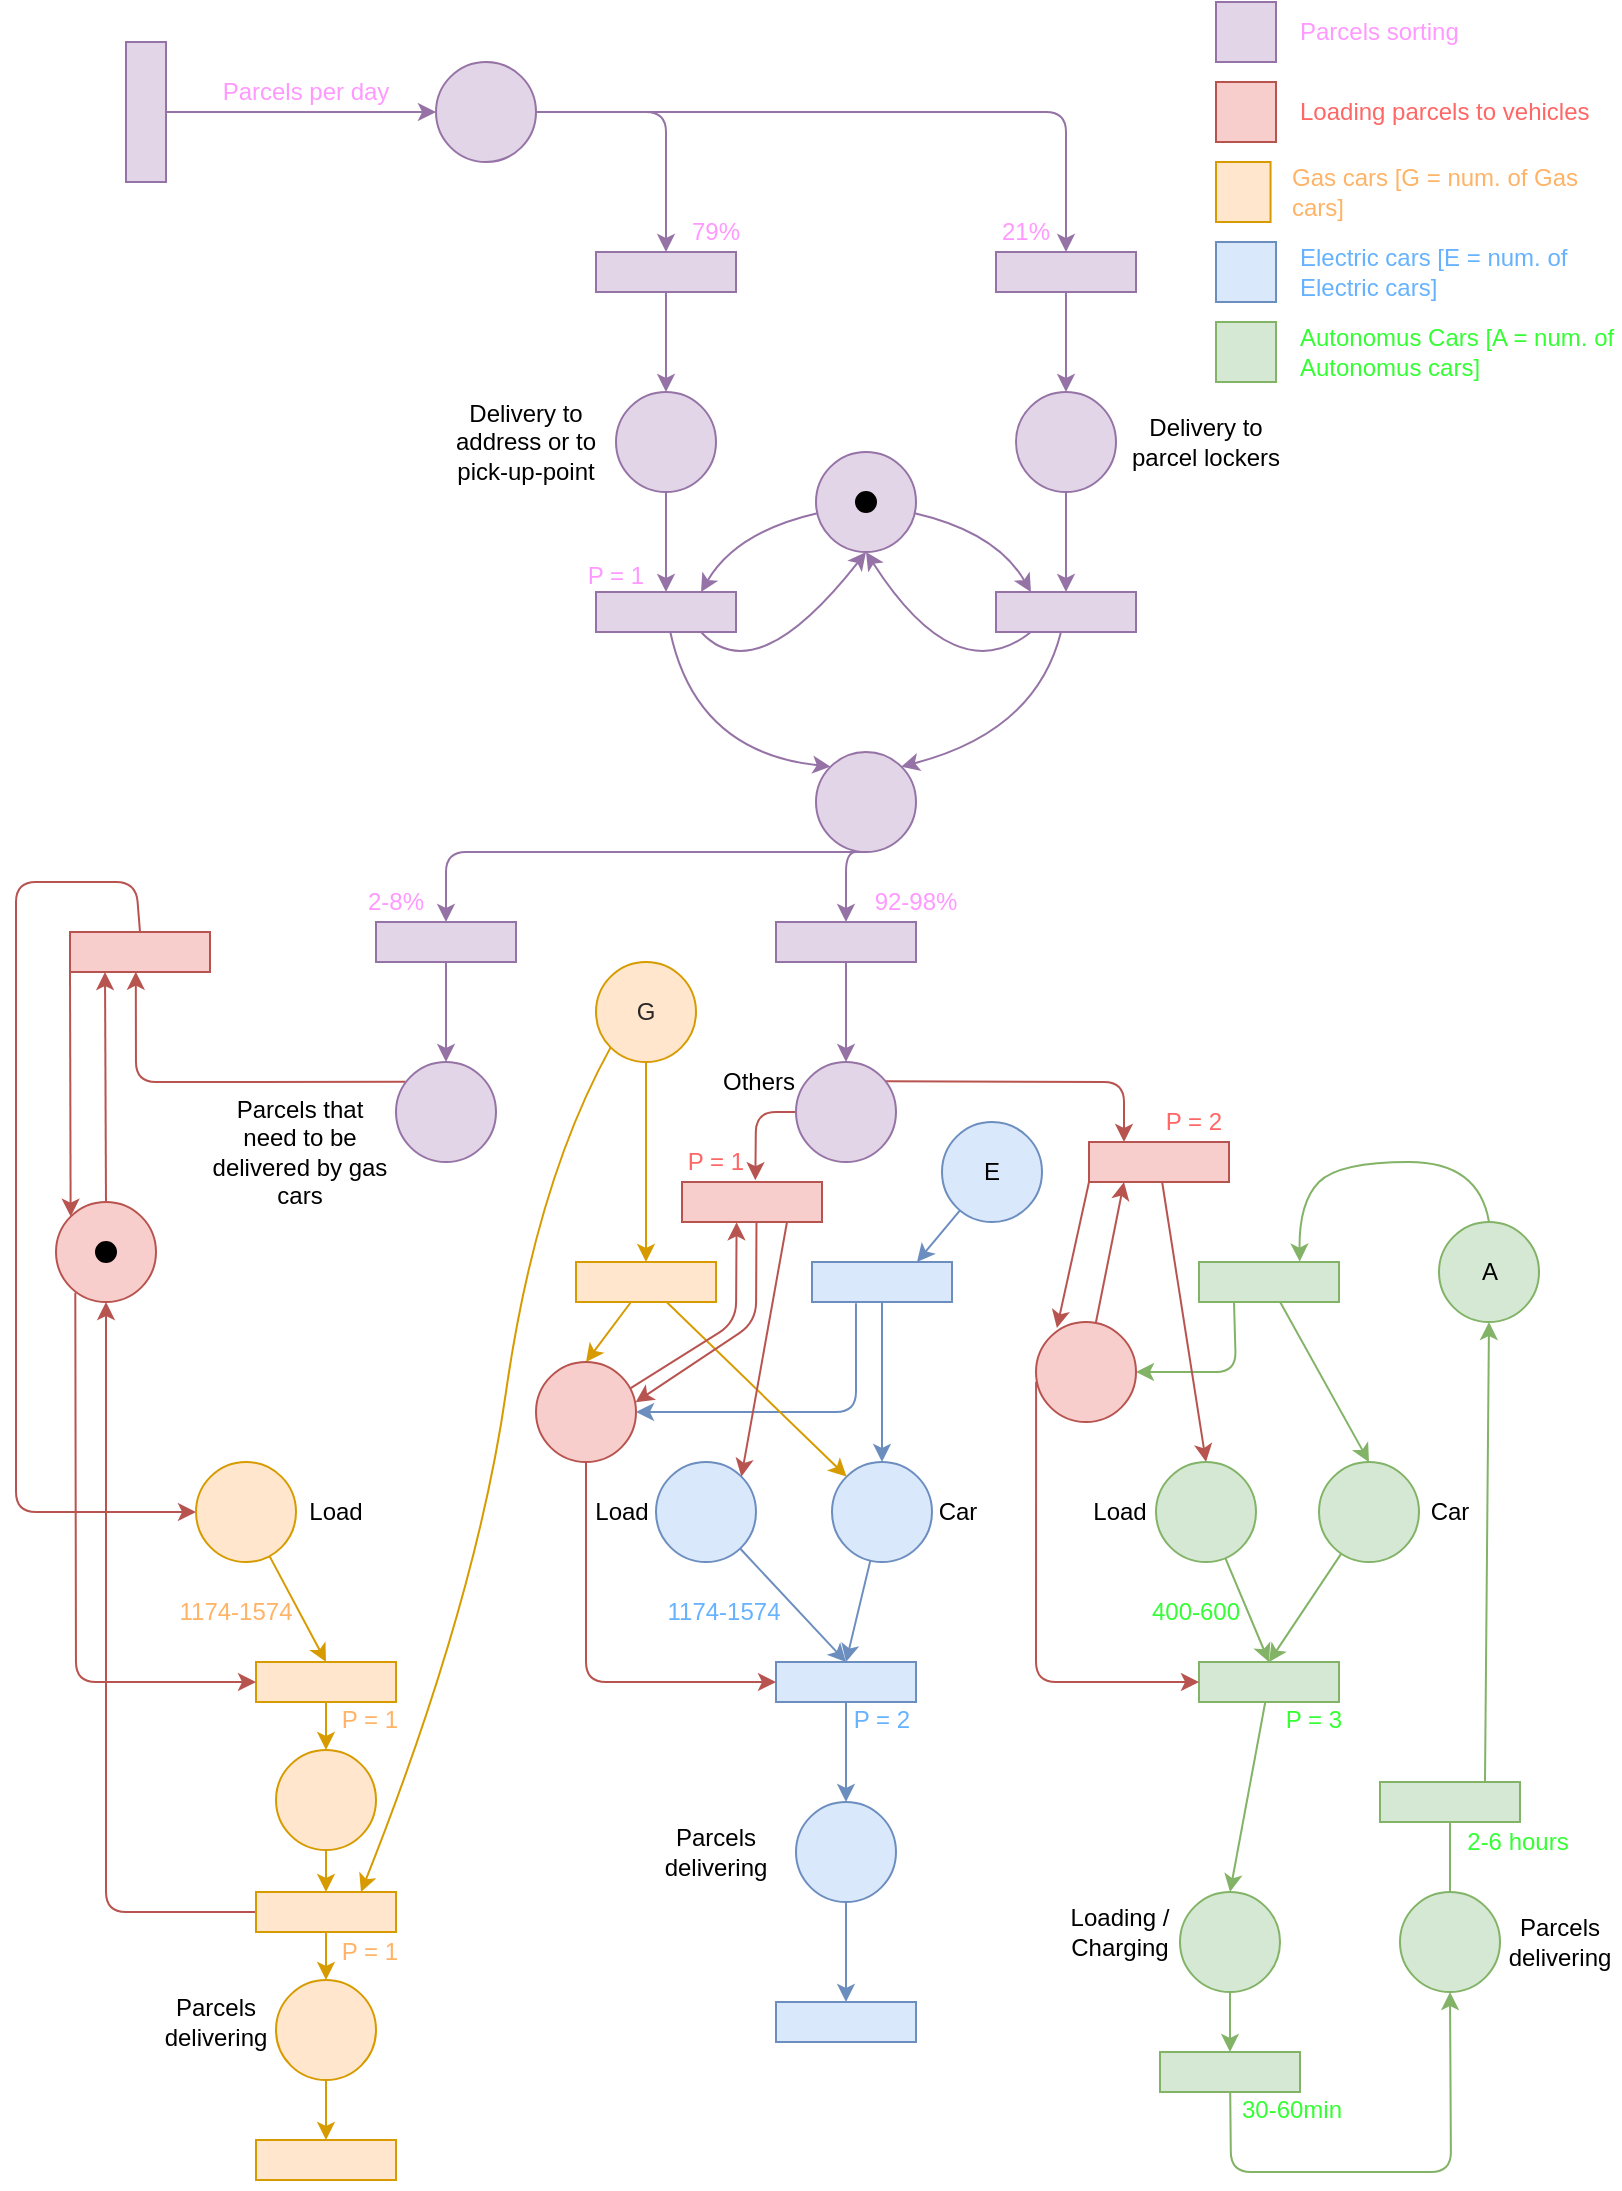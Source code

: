 <mxfile>
    <diagram id="kRcVGqerHsZNZzO8CD4L" name="Page-1">
        <mxGraphModel dx="1088" dy="418" grid="1" gridSize="10" guides="1" tooltips="1" connect="1" arrows="1" fold="1" page="1" pageScale="1" pageWidth="827" pageHeight="1169" math="0" shadow="0">
            <root>
                <mxCell id="0"/>
                <mxCell id="1" parent="0"/>
                <mxCell id="9" style="edgeStyle=none;html=1;entryX=0.5;entryY=1;entryDx=0;entryDy=0;strokeColor=#9673a6;fillColor=#e1d5e7;" parent="1" source="2" target="5" edge="1">
                    <mxGeometry relative="1" as="geometry">
                        <Array as="points">
                            <mxPoint x="345" y="75"/>
                        </Array>
                    </mxGeometry>
                </mxCell>
                <mxCell id="10" style="edgeStyle=none;html=1;entryX=0.5;entryY=1;entryDx=0;entryDy=0;strokeColor=#9673a6;fillColor=#e1d5e7;" parent="1" source="2" target="6" edge="1">
                    <mxGeometry relative="1" as="geometry">
                        <Array as="points">
                            <mxPoint x="545" y="75"/>
                        </Array>
                    </mxGeometry>
                </mxCell>
                <mxCell id="2" value="" style="ellipse;whiteSpace=wrap;html=1;aspect=fixed;strokeColor=#9673a6;fillColor=#e1d5e7;" parent="1" vertex="1">
                    <mxGeometry x="230" y="50" width="50" height="50" as="geometry"/>
                </mxCell>
                <mxCell id="4" style="edgeStyle=none;html=1;entryX=0;entryY=0.5;entryDx=0;entryDy=0;strokeColor=#9673a6;fillColor=#e1d5e7;" parent="1" source="3" target="2" edge="1">
                    <mxGeometry relative="1" as="geometry"/>
                </mxCell>
                <mxCell id="3" value="" style="rounded=0;whiteSpace=wrap;html=1;rotation=90;strokeColor=#9673a6;fillColor=#e1d5e7;" parent="1" vertex="1">
                    <mxGeometry x="50" y="65" width="70" height="20" as="geometry"/>
                </mxCell>
                <mxCell id="13" style="edgeStyle=none;html=1;entryX=0.5;entryY=0;entryDx=0;entryDy=0;strokeColor=#9673a6;fillColor=#e1d5e7;" parent="1" source="5" target="11" edge="1">
                    <mxGeometry relative="1" as="geometry"/>
                </mxCell>
                <mxCell id="5" value="" style="rounded=0;whiteSpace=wrap;html=1;rotation=-180;strokeColor=#9673a6;fillColor=#e1d5e7;" parent="1" vertex="1">
                    <mxGeometry x="310" y="145" width="70" height="20" as="geometry"/>
                </mxCell>
                <mxCell id="14" style="edgeStyle=none;html=1;entryX=0.5;entryY=0;entryDx=0;entryDy=0;strokeColor=#9673a6;fillColor=#e1d5e7;" parent="1" source="6" target="12" edge="1">
                    <mxGeometry relative="1" as="geometry"/>
                </mxCell>
                <mxCell id="6" value="" style="rounded=0;whiteSpace=wrap;html=1;rotation=-180;strokeColor=#9673a6;fillColor=#e1d5e7;" parent="1" vertex="1">
                    <mxGeometry x="510" y="145" width="70" height="20" as="geometry"/>
                </mxCell>
                <mxCell id="17" style="edgeStyle=none;html=1;entryX=0.5;entryY=1;entryDx=0;entryDy=0;strokeColor=#9673a6;fillColor=#e1d5e7;" parent="1" source="11" target="15" edge="1">
                    <mxGeometry relative="1" as="geometry"/>
                </mxCell>
                <mxCell id="11" value="" style="ellipse;whiteSpace=wrap;html=1;aspect=fixed;strokeColor=#9673a6;fillColor=#e1d5e7;" parent="1" vertex="1">
                    <mxGeometry x="320" y="215" width="50" height="50" as="geometry"/>
                </mxCell>
                <mxCell id="18" style="edgeStyle=none;html=1;entryX=0.5;entryY=1;entryDx=0;entryDy=0;strokeColor=#9673a6;fillColor=#e1d5e7;" parent="1" source="12" target="16" edge="1">
                    <mxGeometry relative="1" as="geometry"/>
                </mxCell>
                <mxCell id="12" value="" style="ellipse;whiteSpace=wrap;html=1;aspect=fixed;strokeColor=#9673a6;fillColor=#e1d5e7;" parent="1" vertex="1">
                    <mxGeometry x="520" y="215" width="50" height="50" as="geometry"/>
                </mxCell>
                <mxCell id="22" style="edgeStyle=none;html=1;exitX=0.25;exitY=0;exitDx=0;exitDy=0;entryX=0.5;entryY=1;entryDx=0;entryDy=0;strokeColor=#9673a6;curved=1;fillColor=#e1d5e7;" parent="1" source="15" target="19" edge="1">
                    <mxGeometry relative="1" as="geometry">
                        <Array as="points">
                            <mxPoint x="390" y="365"/>
                        </Array>
                    </mxGeometry>
                </mxCell>
                <mxCell id="27" style="edgeStyle=none;html=1;entryX=0;entryY=0;entryDx=0;entryDy=0;strokeColor=#9673a6;curved=1;fillColor=#e1d5e7;" parent="1" source="15" target="25" edge="1">
                    <mxGeometry relative="1" as="geometry">
                        <Array as="points">
                            <mxPoint x="360" y="395"/>
                        </Array>
                    </mxGeometry>
                </mxCell>
                <mxCell id="15" value="" style="rounded=0;whiteSpace=wrap;html=1;rotation=-180;strokeColor=#9673a6;fillColor=#e1d5e7;" parent="1" vertex="1">
                    <mxGeometry x="310" y="315" width="70" height="20" as="geometry"/>
                </mxCell>
                <mxCell id="23" style="edgeStyle=none;html=1;exitX=0.75;exitY=0;exitDx=0;exitDy=0;entryX=0.5;entryY=1;entryDx=0;entryDy=0;strokeColor=#9673a6;curved=1;fillColor=#e1d5e7;" parent="1" source="16" target="19" edge="1">
                    <mxGeometry relative="1" as="geometry">
                        <Array as="points">
                            <mxPoint x="490" y="365"/>
                        </Array>
                    </mxGeometry>
                </mxCell>
                <mxCell id="26" style="edgeStyle=none;html=1;entryX=1;entryY=0;entryDx=0;entryDy=0;strokeColor=#9673a6;curved=1;fillColor=#e1d5e7;" parent="1" source="16" target="25" edge="1">
                    <mxGeometry relative="1" as="geometry">
                        <Array as="points">
                            <mxPoint x="530" y="385"/>
                        </Array>
                    </mxGeometry>
                </mxCell>
                <mxCell id="16" value="" style="rounded=0;whiteSpace=wrap;html=1;rotation=-180;strokeColor=#9673a6;fillColor=#e1d5e7;" parent="1" vertex="1">
                    <mxGeometry x="510" y="315" width="70" height="20" as="geometry"/>
                </mxCell>
                <mxCell id="20" style="edgeStyle=none;html=1;entryX=0.25;entryY=1;entryDx=0;entryDy=0;strokeColor=#9673a6;curved=1;fillColor=#e1d5e7;" parent="1" source="19" target="15" edge="1">
                    <mxGeometry relative="1" as="geometry">
                        <Array as="points">
                            <mxPoint x="380" y="285"/>
                        </Array>
                    </mxGeometry>
                </mxCell>
                <mxCell id="21" style="edgeStyle=none;html=1;entryX=0.75;entryY=1;entryDx=0;entryDy=0;strokeColor=#9673a6;curved=1;fillColor=#e1d5e7;" parent="1" source="19" target="16" edge="1">
                    <mxGeometry relative="1" as="geometry">
                        <Array as="points">
                            <mxPoint x="510" y="285"/>
                        </Array>
                    </mxGeometry>
                </mxCell>
                <mxCell id="19" value="" style="ellipse;whiteSpace=wrap;html=1;aspect=fixed;strokeColor=#9673a6;fillColor=#e1d5e7;" parent="1" vertex="1">
                    <mxGeometry x="420" y="245" width="50" height="50" as="geometry"/>
                </mxCell>
                <mxCell id="34" style="edgeStyle=none;html=1;entryX=0.5;entryY=0;entryDx=0;entryDy=0;strokeColor=#9673a6;fillColor=#e1d5e7;" parent="1" source="24" target="32" edge="1">
                    <mxGeometry relative="1" as="geometry"/>
                </mxCell>
                <mxCell id="24" value="" style="rounded=0;whiteSpace=wrap;html=1;rotation=-180;strokeColor=#9673a6;fillColor=#e1d5e7;" parent="1" vertex="1">
                    <mxGeometry x="200" y="480" width="70" height="20" as="geometry"/>
                </mxCell>
                <mxCell id="30" style="edgeStyle=none;html=1;entryX=0.5;entryY=1;entryDx=0;entryDy=0;strokeColor=#9673a6;exitX=0.5;exitY=1;exitDx=0;exitDy=0;fillColor=#e1d5e7;" parent="1" source="25" target="24" edge="1">
                    <mxGeometry relative="1" as="geometry">
                        <mxPoint x="313.458" y="432.686" as="sourcePoint"/>
                        <Array as="points">
                            <mxPoint x="235" y="445"/>
                        </Array>
                    </mxGeometry>
                </mxCell>
                <mxCell id="31" style="edgeStyle=none;html=1;entryX=0.5;entryY=1;entryDx=0;entryDy=0;strokeColor=#9673a6;rounded=1;exitX=0.5;exitY=1;exitDx=0;exitDy=0;fillColor=#e1d5e7;" parent="1" source="25" target="29" edge="1">
                    <mxGeometry relative="1" as="geometry">
                        <mxPoint x="356.542" y="432.686" as="sourcePoint"/>
                        <Array as="points">
                            <mxPoint x="435" y="445"/>
                        </Array>
                    </mxGeometry>
                </mxCell>
                <mxCell id="96" style="edgeStyle=none;html=1;entryX=0.47;entryY=0.993;entryDx=0;entryDy=0;strokeColor=#b85450;fillColor=#f8cecc;rounded=1;exitX=0.095;exitY=0.198;exitDx=0;exitDy=0;exitPerimeter=0;entryPerimeter=0;" parent="1" source="32" target="94" edge="1">
                    <mxGeometry relative="1" as="geometry">
                        <Array as="points">
                            <mxPoint x="80" y="560"/>
                        </Array>
                    </mxGeometry>
                </mxCell>
                <mxCell id="127" style="edgeStyle=none;rounded=1;html=1;entryX=0.75;entryY=1;entryDx=0;entryDy=0;strokeColor=#b85450;fontColor=#0b0a0a;fillColor=#f8cecc;exitX=0.893;exitY=0.193;exitDx=0;exitDy=0;exitPerimeter=0;" parent="1" source="33" target="126" edge="1">
                    <mxGeometry relative="1" as="geometry">
                        <Array as="points">
                            <mxPoint x="574" y="560"/>
                        </Array>
                    </mxGeometry>
                </mxCell>
                <mxCell id="25" value="" style="ellipse;whiteSpace=wrap;html=1;aspect=fixed;strokeColor=#9673a6;fillColor=#e1d5e7;" parent="1" vertex="1">
                    <mxGeometry x="420" y="395" width="50" height="50" as="geometry"/>
                </mxCell>
                <mxCell id="35" style="edgeStyle=none;html=1;entryX=0.5;entryY=0;entryDx=0;entryDy=0;strokeColor=#9673a6;fillColor=#e1d5e7;" parent="1" source="29" target="33" edge="1">
                    <mxGeometry relative="1" as="geometry"/>
                </mxCell>
                <mxCell id="29" value="" style="rounded=0;whiteSpace=wrap;html=1;rotation=-180;strokeColor=#9673a6;fillColor=#e1d5e7;" parent="1" vertex="1">
                    <mxGeometry x="400" y="480" width="70" height="20" as="geometry"/>
                </mxCell>
                <mxCell id="32" value="" style="ellipse;whiteSpace=wrap;html=1;aspect=fixed;strokeColor=#9673a6;fillColor=#e1d5e7;" parent="1" vertex="1">
                    <mxGeometry x="210" y="550" width="50" height="50" as="geometry"/>
                </mxCell>
                <mxCell id="196" style="edgeStyle=none;html=1;exitX=0;exitY=0.5;exitDx=0;exitDy=0;entryX=0.524;entryY=-0.044;entryDx=0;entryDy=0;strokeColor=#B85450;fontColor=#66B2FF;entryPerimeter=0;" edge="1" parent="1" source="33" target="195">
                    <mxGeometry relative="1" as="geometry">
                        <Array as="points">
                            <mxPoint x="390" y="575"/>
                        </Array>
                    </mxGeometry>
                </mxCell>
                <mxCell id="33" value="" style="ellipse;whiteSpace=wrap;html=1;aspect=fixed;strokeColor=#9673a6;fillColor=#e1d5e7;" parent="1" vertex="1">
                    <mxGeometry x="410" y="550" width="50" height="50" as="geometry"/>
                </mxCell>
                <mxCell id="58" style="edgeStyle=none;rounded=1;html=1;entryX=0.5;entryY=0;entryDx=0;entryDy=0;strokeColor=#6c8ebf;fillColor=#dae8fc;" parent="1" source="37" target="44" edge="1">
                    <mxGeometry relative="1" as="geometry"/>
                </mxCell>
                <mxCell id="207" style="edgeStyle=none;html=1;exitX=0.686;exitY=-0.029;exitDx=0;exitDy=0;entryX=1;entryY=0.5;entryDx=0;entryDy=0;strokeColor=#6C8EBF;fontColor=#66B2FF;exitPerimeter=0;" edge="1" parent="1" source="37" target="193">
                    <mxGeometry relative="1" as="geometry">
                        <Array as="points">
                            <mxPoint x="440" y="725"/>
                        </Array>
                    </mxGeometry>
                </mxCell>
                <mxCell id="37" value="" style="rounded=0;whiteSpace=wrap;html=1;rotation=-180;strokeColor=#6c8ebf;fillColor=#dae8fc;" parent="1" vertex="1">
                    <mxGeometry x="418" y="650" width="70" height="20" as="geometry"/>
                </mxCell>
                <mxCell id="62" style="edgeStyle=none;rounded=1;html=1;entryX=0.5;entryY=0;entryDx=0;entryDy=0;strokeColor=#82b366;fillColor=#d5e8d4;" parent="1" source="38" target="45" edge="1">
                    <mxGeometry relative="1" as="geometry"/>
                </mxCell>
                <mxCell id="210" style="edgeStyle=none;html=1;exitX=0.75;exitY=0;exitDx=0;exitDy=0;entryX=1;entryY=0.5;entryDx=0;entryDy=0;strokeColor=#82B366;fontColor=#66B2FF;" edge="1" parent="1" source="38" target="134">
                    <mxGeometry relative="1" as="geometry">
                        <Array as="points">
                            <mxPoint x="630" y="705"/>
                        </Array>
                    </mxGeometry>
                </mxCell>
                <mxCell id="38" value="" style="rounded=0;whiteSpace=wrap;html=1;rotation=-180;strokeColor=#82b366;fillColor=#d5e8d4;" parent="1" vertex="1">
                    <mxGeometry x="611.5" y="650" width="70" height="20" as="geometry"/>
                </mxCell>
                <mxCell id="59" style="edgeStyle=none;rounded=1;html=1;entryX=0.5;entryY=1;entryDx=0;entryDy=0;strokeColor=#6c8ebf;fillColor=#dae8fc;" parent="1" source="44" target="47" edge="1">
                    <mxGeometry relative="1" as="geometry"/>
                </mxCell>
                <mxCell id="44" value="" style="ellipse;whiteSpace=wrap;html=1;aspect=fixed;strokeColor=#6c8ebf;fillColor=#dae8fc;" parent="1" vertex="1">
                    <mxGeometry x="428" y="750" width="50" height="50" as="geometry"/>
                </mxCell>
                <mxCell id="63" style="edgeStyle=none;rounded=1;html=1;entryX=0.5;entryY=1;entryDx=0;entryDy=0;strokeColor=#82b366;fillColor=#d5e8d4;" parent="1" source="45" target="48" edge="1">
                    <mxGeometry relative="1" as="geometry"/>
                </mxCell>
                <mxCell id="45" value="" style="ellipse;whiteSpace=wrap;html=1;aspect=fixed;strokeColor=#82b366;fillColor=#d5e8d4;" parent="1" vertex="1">
                    <mxGeometry x="671.5" y="750" width="50" height="50" as="geometry"/>
                </mxCell>
                <mxCell id="231" style="edgeStyle=none;html=1;entryX=0.5;entryY=0;entryDx=0;entryDy=0;strokeColor=#D79B00;fontColor=#33FF33;" edge="1" parent="1" source="46" target="230">
                    <mxGeometry relative="1" as="geometry"/>
                </mxCell>
                <mxCell id="46" value="" style="rounded=0;whiteSpace=wrap;html=1;rotation=-180;strokeColor=#d79b00;fillColor=#ffe6cc;" parent="1" vertex="1">
                    <mxGeometry x="140" y="850" width="70" height="20" as="geometry"/>
                </mxCell>
                <mxCell id="60" style="edgeStyle=none;rounded=1;html=1;entryX=0.5;entryY=0;entryDx=0;entryDy=0;strokeColor=#6c8ebf;fillColor=#dae8fc;" parent="1" source="47" target="50" edge="1">
                    <mxGeometry relative="1" as="geometry"/>
                </mxCell>
                <mxCell id="47" value="" style="rounded=0;whiteSpace=wrap;html=1;rotation=-180;strokeColor=#6c8ebf;fillColor=#dae8fc;" parent="1" vertex="1">
                    <mxGeometry x="400" y="850" width="70" height="20" as="geometry"/>
                </mxCell>
                <mxCell id="222" style="edgeStyle=none;html=1;entryX=0.5;entryY=0;entryDx=0;entryDy=0;strokeColor=#82B366;fontColor=#FF6666;" edge="1" parent="1" source="48" target="218">
                    <mxGeometry relative="1" as="geometry"/>
                </mxCell>
                <mxCell id="48" value="" style="rounded=0;whiteSpace=wrap;html=1;rotation=-180;strokeColor=#82b366;fillColor=#d5e8d4;" parent="1" vertex="1">
                    <mxGeometry x="611.5" y="850" width="70" height="20" as="geometry"/>
                </mxCell>
                <mxCell id="57" style="edgeStyle=none;rounded=1;html=1;entryX=0.5;entryY=1;entryDx=0;entryDy=0;strokeColor=#d79b00;fillColor=#ffe6cc;" parent="1" source="49" target="52" edge="1">
                    <mxGeometry relative="1" as="geometry"/>
                </mxCell>
                <mxCell id="49" value="" style="ellipse;whiteSpace=wrap;html=1;aspect=fixed;strokeColor=#d79b00;fillColor=#ffe6cc;" parent="1" vertex="1">
                    <mxGeometry x="150" y="1009" width="50" height="50" as="geometry"/>
                </mxCell>
                <mxCell id="61" style="edgeStyle=none;rounded=1;html=1;entryX=0.5;entryY=1;entryDx=0;entryDy=0;strokeColor=#6c8ebf;fillColor=#dae8fc;" parent="1" source="50" target="53" edge="1">
                    <mxGeometry relative="1" as="geometry"/>
                </mxCell>
                <mxCell id="50" value="" style="ellipse;whiteSpace=wrap;html=1;aspect=fixed;strokeColor=#6c8ebf;fillColor=#dae8fc;" parent="1" vertex="1">
                    <mxGeometry x="410" y="920" width="50" height="50" as="geometry"/>
                </mxCell>
                <mxCell id="65" style="edgeStyle=none;rounded=1;html=1;entryX=0.5;entryY=1;entryDx=0;entryDy=0;strokeColor=#82b366;fillColor=#d5e8d4;" parent="1" source="51" target="54" edge="1">
                    <mxGeometry relative="1" as="geometry"/>
                </mxCell>
                <mxCell id="51" value="" style="ellipse;whiteSpace=wrap;html=1;aspect=fixed;strokeColor=#82b366;fillColor=#d5e8d4;" parent="1" vertex="1">
                    <mxGeometry x="712" y="965" width="50" height="50" as="geometry"/>
                </mxCell>
                <mxCell id="52" value="" style="rounded=0;whiteSpace=wrap;html=1;rotation=-180;strokeColor=#d79b00;fillColor=#ffe6cc;" parent="1" vertex="1">
                    <mxGeometry x="140" y="1089" width="70" height="20" as="geometry"/>
                </mxCell>
                <mxCell id="53" value="" style="rounded=0;whiteSpace=wrap;html=1;rotation=-180;strokeColor=#6c8ebf;fillColor=#dae8fc;" parent="1" vertex="1">
                    <mxGeometry x="400" y="1020" width="70" height="20" as="geometry"/>
                </mxCell>
                <mxCell id="227" style="edgeStyle=none;html=1;exitX=0.25;exitY=1;exitDx=0;exitDy=0;entryX=0.5;entryY=1;entryDx=0;entryDy=0;strokeColor=#82B366;fontColor=#33FF33;" edge="1" parent="1" source="54" target="75">
                    <mxGeometry relative="1" as="geometry"/>
                </mxCell>
                <mxCell id="54" value="" style="rounded=0;whiteSpace=wrap;html=1;rotation=-180;strokeColor=#82b366;fillColor=#d5e8d4;" parent="1" vertex="1">
                    <mxGeometry x="702" y="910" width="70" height="20" as="geometry"/>
                </mxCell>
                <mxCell id="76" style="edgeStyle=none;curved=1;html=1;entryX=0.25;entryY=1;entryDx=0;entryDy=0;strokeColor=#d79b00;exitX=0;exitY=1;exitDx=0;exitDy=0;fillColor=#ffe6cc;" parent="1" source="73" target="228" edge="1">
                    <mxGeometry relative="1" as="geometry">
                        <Array as="points">
                            <mxPoint x="280" y="610"/>
                            <mxPoint x="250" y="820"/>
                        </Array>
                        <mxPoint x="270" y="650" as="targetPoint"/>
                    </mxGeometry>
                </mxCell>
                <mxCell id="82" style="edgeStyle=none;curved=1;html=1;entryX=0.5;entryY=1;entryDx=0;entryDy=0;strokeColor=#d79b00;fillColor=#ffe6cc;" parent="1" source="73" target="85" edge="1">
                    <mxGeometry relative="1" as="geometry">
                        <mxPoint x="335" y="600" as="targetPoint"/>
                    </mxGeometry>
                </mxCell>
                <mxCell id="73" value="&lt;font color=&quot;#292828&quot;&gt;G&lt;/font&gt;" style="ellipse;whiteSpace=wrap;html=1;aspect=fixed;strokeColor=#d79b00;fillColor=#ffe6cc;" parent="1" vertex="1">
                    <mxGeometry x="310" y="500" width="50" height="50" as="geometry"/>
                </mxCell>
                <mxCell id="88" style="edgeStyle=none;curved=1;html=1;entryX=0.25;entryY=1;entryDx=0;entryDy=0;strokeColor=#6c8ebf;fillColor=#dae8fc;" parent="1" source="74" target="37" edge="1">
                    <mxGeometry relative="1" as="geometry"/>
                </mxCell>
                <mxCell id="74" value="&lt;font color=&quot;#000000&quot;&gt;E&lt;/font&gt;" style="ellipse;whiteSpace=wrap;html=1;aspect=fixed;strokeColor=#6c8ebf;fillColor=#dae8fc;" parent="1" vertex="1">
                    <mxGeometry x="483" y="580" width="50" height="50" as="geometry"/>
                </mxCell>
                <mxCell id="90" style="edgeStyle=none;html=1;strokeColor=#82b366;entryX=0.281;entryY=1.009;entryDx=0;entryDy=0;exitX=0.5;exitY=0;exitDx=0;exitDy=0;entryPerimeter=0;curved=1;fillColor=#d5e8d4;" parent="1" source="75" target="38" edge="1">
                    <mxGeometry relative="1" as="geometry">
                        <mxPoint x="756.5" y="630" as="targetPoint"/>
                        <Array as="points">
                            <mxPoint x="751.5" y="600"/>
                            <mxPoint x="681.5" y="600"/>
                            <mxPoint x="661.5" y="620"/>
                        </Array>
                    </mxGeometry>
                </mxCell>
                <mxCell id="75" value="&lt;font color=&quot;#000000&quot;&gt;A&lt;/font&gt;" style="ellipse;whiteSpace=wrap;html=1;aspect=fixed;strokeColor=#82b366;fillColor=#d5e8d4;" parent="1" vertex="1">
                    <mxGeometry x="731.5" y="630" width="50" height="50" as="geometry"/>
                </mxCell>
                <mxCell id="87" style="edgeStyle=none;curved=1;html=1;entryX=0;entryY=0;entryDx=0;entryDy=0;strokeColor=#d79b00;fillColor=#ffe6cc;" parent="1" source="85" target="44" edge="1">
                    <mxGeometry relative="1" as="geometry"/>
                </mxCell>
                <mxCell id="194" style="edgeStyle=none;html=1;entryX=0.5;entryY=0;entryDx=0;entryDy=0;strokeColor=#D79B00;fontColor=#66B2FF;" edge="1" parent="1" source="85" target="193">
                    <mxGeometry relative="1" as="geometry"/>
                </mxCell>
                <mxCell id="85" value="" style="rounded=0;whiteSpace=wrap;html=1;rotation=-180;strokeColor=#d79b00;fillColor=#ffe6cc;" parent="1" vertex="1">
                    <mxGeometry x="300" y="650" width="70" height="20" as="geometry"/>
                </mxCell>
                <mxCell id="138" style="edgeStyle=none;rounded=1;html=1;entryX=0.25;entryY=1;entryDx=0;entryDy=0;strokeColor=#b85450;fontColor=#0b0a0a;fillColor=#f8cecc;exitX=0.5;exitY=0;exitDx=0;exitDy=0;" parent="1" source="131" target="94" edge="1">
                    <mxGeometry relative="1" as="geometry">
                        <mxPoint x="65" y="465" as="sourcePoint"/>
                    </mxGeometry>
                </mxCell>
                <mxCell id="186" style="edgeStyle=none;html=1;entryX=0;entryY=0.5;entryDx=0;entryDy=0;strokeColor=#B85450;fontColor=#66B2FF;exitX=0.5;exitY=0;exitDx=0;exitDy=0;" edge="1" parent="1" source="94" target="182">
                    <mxGeometry relative="1" as="geometry">
                        <Array as="points">
                            <mxPoint x="80" y="460"/>
                            <mxPoint x="20" y="460"/>
                            <mxPoint x="20" y="775"/>
                        </Array>
                    </mxGeometry>
                </mxCell>
                <mxCell id="187" style="edgeStyle=none;html=1;exitX=0;exitY=1;exitDx=0;exitDy=0;entryX=0;entryY=0;entryDx=0;entryDy=0;strokeColor=#B85450;fontColor=#66B2FF;fillColor=#fad9d5;" edge="1" parent="1" source="94" target="131">
                    <mxGeometry relative="1" as="geometry"/>
                </mxCell>
                <mxCell id="94" value="" style="rounded=0;whiteSpace=wrap;html=1;rotation=0;strokeColor=#b85450;fillColor=#f8cecc;" parent="1" vertex="1">
                    <mxGeometry x="47" y="485" width="70" height="20" as="geometry"/>
                </mxCell>
                <mxCell id="110" value="" style="group" parent="1" vertex="1" connectable="0">
                    <mxGeometry x="620" y="20" width="200" height="30" as="geometry"/>
                </mxCell>
                <mxCell id="103" value="" style="rounded=0;whiteSpace=wrap;html=1;strokeColor=#9673a6;fillColor=#e1d5e7;" parent="110" vertex="1">
                    <mxGeometry width="30" height="30" as="geometry"/>
                </mxCell>
                <mxCell id="107" value="&lt;font color=&quot;#ff99ff&quot;&gt;Parcels sorting&lt;/font&gt;" style="text;html=1;strokeColor=none;fillColor=none;align=left;verticalAlign=middle;whiteSpace=wrap;rounded=0;" parent="110" vertex="1">
                    <mxGeometry x="40" width="160" height="30" as="geometry"/>
                </mxCell>
                <mxCell id="111" value="" style="group" parent="1" vertex="1" connectable="0">
                    <mxGeometry x="620" y="100" width="200" height="30" as="geometry"/>
                </mxCell>
                <mxCell id="112" value="" style="rounded=0;whiteSpace=wrap;html=1;strokeColor=#d79b00;fillColor=#ffe6cc;" parent="111" vertex="1">
                    <mxGeometry width="27.273" height="30" as="geometry"/>
                </mxCell>
                <mxCell id="113" value="&lt;font color=&quot;#ffb366&quot;&gt;Gas cars [G = num. of Gas cars]&lt;/font&gt;" style="text;html=1;strokeColor=none;fillColor=none;align=left;verticalAlign=middle;whiteSpace=wrap;rounded=0;" parent="111" vertex="1">
                    <mxGeometry x="36.364" width="163.636" height="30" as="geometry"/>
                </mxCell>
                <mxCell id="114" value="" style="group" parent="1" vertex="1" connectable="0">
                    <mxGeometry x="620" y="140" width="200" height="30" as="geometry"/>
                </mxCell>
                <mxCell id="115" value="" style="rounded=0;whiteSpace=wrap;html=1;strokeColor=#6c8ebf;fillColor=#dae8fc;" parent="114" vertex="1">
                    <mxGeometry width="30" height="30" as="geometry"/>
                </mxCell>
                <mxCell id="116" value="&lt;font color=&quot;#66b2ff&quot;&gt;Electric cars [E = num. of Electric cars]&lt;/font&gt;" style="text;html=1;strokeColor=none;fillColor=none;align=left;verticalAlign=middle;whiteSpace=wrap;rounded=0;" parent="114" vertex="1">
                    <mxGeometry x="40" width="160" height="30" as="geometry"/>
                </mxCell>
                <mxCell id="117" value="" style="group" parent="1" vertex="1" connectable="0">
                    <mxGeometry x="620" y="180" width="200" height="30" as="geometry"/>
                </mxCell>
                <mxCell id="118" value="" style="rounded=0;whiteSpace=wrap;html=1;strokeColor=#82b366;fillColor=#d5e8d4;" parent="117" vertex="1">
                    <mxGeometry width="30" height="30" as="geometry"/>
                </mxCell>
                <mxCell id="119" value="&lt;font color=&quot;#33ff33&quot;&gt;Autonomus Cars [A = num. of Autonomus cars]&lt;/font&gt;" style="text;html=1;strokeColor=none;fillColor=none;align=left;verticalAlign=middle;whiteSpace=wrap;rounded=0;" parent="117" vertex="1">
                    <mxGeometry x="40" width="160" height="30" as="geometry"/>
                </mxCell>
                <mxCell id="120" value="" style="group" parent="1" vertex="1" connectable="0">
                    <mxGeometry x="620" y="60" width="200" height="30" as="geometry"/>
                </mxCell>
                <mxCell id="121" value="" style="rounded=0;whiteSpace=wrap;html=1;strokeColor=#b85450;fillColor=#f8cecc;" parent="120" vertex="1">
                    <mxGeometry width="30" height="30" as="geometry"/>
                </mxCell>
                <mxCell id="122" value="&lt;font color=&quot;#ff6666&quot;&gt;Loading parcels to&amp;nbsp;vehicles&lt;/font&gt;" style="text;html=1;strokeColor=none;fillColor=none;align=left;verticalAlign=middle;whiteSpace=wrap;rounded=0;" parent="120" vertex="1">
                    <mxGeometry x="40" width="160" height="30" as="geometry"/>
                </mxCell>
                <mxCell id="208" style="edgeStyle=none;html=1;entryX=0.5;entryY=0;entryDx=0;entryDy=0;strokeColor=#B85450;fontColor=#66B2FF;" edge="1" parent="1" source="126" target="206">
                    <mxGeometry relative="1" as="geometry"/>
                </mxCell>
                <mxCell id="209" style="edgeStyle=none;html=1;exitX=1;exitY=0;exitDx=0;exitDy=0;entryX=0.209;entryY=0.06;entryDx=0;entryDy=0;entryPerimeter=0;strokeColor=#B85450;fontColor=#66B2FF;" edge="1" parent="1" source="126" target="134">
                    <mxGeometry relative="1" as="geometry"/>
                </mxCell>
                <mxCell id="126" value="" style="rounded=0;whiteSpace=wrap;html=1;rotation=-180;strokeColor=#b85450;fillColor=#f8cecc;" parent="1" vertex="1">
                    <mxGeometry x="556.5" y="590" width="70" height="20" as="geometry"/>
                </mxCell>
                <mxCell id="188" style="edgeStyle=none;html=1;exitX=0.193;exitY=0.908;exitDx=0;exitDy=0;entryX=1;entryY=0.5;entryDx=0;entryDy=0;strokeColor=#B85450;fontColor=#FFB366;exitPerimeter=0;" edge="1" parent="1" source="131" target="46">
                    <mxGeometry relative="1" as="geometry">
                        <Array as="points">
                            <mxPoint x="50" y="860"/>
                        </Array>
                    </mxGeometry>
                </mxCell>
                <mxCell id="131" value="" style="ellipse;whiteSpace=wrap;html=1;aspect=fixed;strokeColor=#b85450;fillColor=#f8cecc;" parent="1" vertex="1">
                    <mxGeometry x="40" y="620" width="50" height="50" as="geometry"/>
                </mxCell>
                <mxCell id="139" style="edgeStyle=none;rounded=1;html=1;strokeColor=#b85450;fontColor=#0b0a0a;fillColor=#f8cecc;entryX=0.75;entryY=0;entryDx=0;entryDy=0;" parent="1" source="134" target="126" edge="1">
                    <mxGeometry relative="1" as="geometry">
                        <mxPoint x="660" y="485" as="targetPoint"/>
                    </mxGeometry>
                </mxCell>
                <mxCell id="212" style="edgeStyle=none;html=1;entryX=1;entryY=0.5;entryDx=0;entryDy=0;strokeColor=#B85450;fontColor=#66B2FF;exitX=0.001;exitY=0.598;exitDx=0;exitDy=0;exitPerimeter=0;" edge="1" parent="1" source="134" target="48">
                    <mxGeometry relative="1" as="geometry">
                        <Array as="points">
                            <mxPoint x="530" y="860"/>
                        </Array>
                    </mxGeometry>
                </mxCell>
                <mxCell id="134" value="" style="ellipse;whiteSpace=wrap;html=1;aspect=fixed;strokeColor=#b85450;fillColor=#f8cecc;" parent="1" vertex="1">
                    <mxGeometry x="530" y="680" width="50" height="50" as="geometry"/>
                </mxCell>
                <mxCell id="143" value="&lt;font color=&quot;#ff99ff&quot;&gt;P = 1&lt;span style=&quot;font-family: monospace; font-size: 0px; text-align: start;&quot;&gt;%3CmxGraphModel%3E%3Croot%3E%3CmxCell%20id%3D%220%22%2F%3E%3CmxCell%20id%3D%221%22%20parent%3D%220%22%2F%3E%3CmxCell%20id%3D%222%22%20value%3D%22%22%20style%3D%22rounded%3D0%3BwhiteSpace%3Dwrap%3Bhtml%3D1%3Brotation%3D-90%3BstrokeColor%3D%23b85450%3BfillColor%3D%23f8cecc%3B%22%20vertex%3D%221%22%20parent%3D%221%22%3E%3CmxGeometry%20x%3D%22550%22%20y%3D%22410%22%20width%3D%2270%22%20height%3D%2220%22%20as%3D%22geometry%22%2F%3E%3C%2FmxCell%3E%3C%2Froot%3E%3C%2FmxGraphModel%3E&lt;/span&gt;&lt;/font&gt;" style="text;html=1;strokeColor=none;fillColor=none;align=center;verticalAlign=middle;whiteSpace=wrap;rounded=0;fontColor=#000000;" parent="1" vertex="1">
                    <mxGeometry x="290" y="292" width="60" height="30" as="geometry"/>
                </mxCell>
                <mxCell id="146" value="&lt;font color=&quot;#ff99ff&quot;&gt;2-8%&lt;/font&gt;" style="text;html=1;strokeColor=none;fillColor=none;align=center;verticalAlign=middle;whiteSpace=wrap;rounded=0;fontColor=#000000;" parent="1" vertex="1">
                    <mxGeometry x="180" y="455" width="60" height="30" as="geometry"/>
                </mxCell>
                <mxCell id="147" value="&lt;font color=&quot;#ff99ff&quot;&gt;92-98%&lt;/font&gt;" style="text;html=1;strokeColor=none;fillColor=none;align=center;verticalAlign=middle;whiteSpace=wrap;rounded=0;fontColor=#000000;" parent="1" vertex="1">
                    <mxGeometry x="440" y="455" width="60" height="30" as="geometry"/>
                </mxCell>
                <mxCell id="148" value="&lt;font color=&quot;#33ff33&quot;&gt;400-600&lt;/font&gt;" style="text;html=1;strokeColor=none;fillColor=none;align=center;verticalAlign=middle;whiteSpace=wrap;rounded=0;fontColor=#000000;" parent="1" vertex="1">
                    <mxGeometry x="580" y="810" width="60" height="30" as="geometry"/>
                </mxCell>
                <mxCell id="150" value="&lt;font color=&quot;#ff99ff&quot;&gt;79%&lt;/font&gt;" style="text;html=1;strokeColor=none;fillColor=none;align=center;verticalAlign=middle;whiteSpace=wrap;rounded=0;fontColor=#000000;" parent="1" vertex="1">
                    <mxGeometry x="340" y="120" width="60" height="30" as="geometry"/>
                </mxCell>
                <mxCell id="151" value="&lt;font color=&quot;#ff99ff&quot;&gt;21%&lt;/font&gt;" style="text;html=1;strokeColor=none;fillColor=none;align=center;verticalAlign=middle;whiteSpace=wrap;rounded=0;fontColor=#000000;" parent="1" vertex="1">
                    <mxGeometry x="495" y="120" width="60" height="30" as="geometry"/>
                </mxCell>
                <mxCell id="152" value="" style="ellipse;whiteSpace=wrap;html=1;aspect=fixed;fillColor=#000000;strokeColor=#000000;" parent="1" vertex="1">
                    <mxGeometry x="440" y="265" width="10" height="10" as="geometry"/>
                </mxCell>
                <mxCell id="154" value="&lt;span style=&quot;color: rgb(255, 179, 102);&quot;&gt;1174-1574&lt;/span&gt;" style="text;html=1;strokeColor=none;fillColor=none;align=center;verticalAlign=middle;whiteSpace=wrap;rounded=0;fontColor=#000000;" parent="1" vertex="1">
                    <mxGeometry x="100" y="810" width="60" height="30" as="geometry"/>
                </mxCell>
                <mxCell id="155" value="Parcels per day" style="text;html=1;strokeColor=none;fillColor=none;align=center;verticalAlign=middle;whiteSpace=wrap;rounded=0;fontColor=#FF99FF;" parent="1" vertex="1">
                    <mxGeometry x="120" y="50" width="90" height="30" as="geometry"/>
                </mxCell>
                <mxCell id="156" value="&lt;font color=&quot;#33ff33&quot;&gt;2-6 hours&lt;/font&gt;" style="text;html=1;strokeColor=none;fillColor=none;align=center;verticalAlign=middle;whiteSpace=wrap;rounded=0;fontColor=#000000;" parent="1" vertex="1">
                    <mxGeometry x="740.5" y="925" width="60" height="30" as="geometry"/>
                </mxCell>
                <mxCell id="166" value="Delivery to parcel lockers" style="text;html=1;strokeColor=none;fillColor=none;align=center;verticalAlign=middle;whiteSpace=wrap;rounded=0;fontColor=#000000;" parent="1" vertex="1">
                    <mxGeometry x="570" y="225" width="90" height="30" as="geometry"/>
                </mxCell>
                <mxCell id="167" value="Delivery to address or to pick-up-point" style="text;html=1;strokeColor=none;fillColor=none;align=center;verticalAlign=middle;whiteSpace=wrap;rounded=0;fontColor=#000000;" parent="1" vertex="1">
                    <mxGeometry x="230" y="225" width="90" height="30" as="geometry"/>
                </mxCell>
                <mxCell id="168" value="Parcels that need to be delivered by gas cars" style="text;html=1;strokeColor=none;fillColor=none;align=center;verticalAlign=middle;whiteSpace=wrap;rounded=0;fontColor=#000000;" parent="1" vertex="1">
                    <mxGeometry x="117" y="580" width="90" height="30" as="geometry"/>
                </mxCell>
                <mxCell id="169" value="Others" style="text;html=1;strokeColor=none;fillColor=none;align=center;verticalAlign=middle;whiteSpace=wrap;rounded=0;fontColor=#000000;" parent="1" vertex="1">
                    <mxGeometry x="357.5" y="540" width="67" height="40" as="geometry"/>
                </mxCell>
                <mxCell id="170" value="Load" style="text;html=1;strokeColor=none;fillColor=none;align=center;verticalAlign=middle;whiteSpace=wrap;rounded=0;fontColor=#000000;" parent="1" vertex="1">
                    <mxGeometry x="150" y="755" width="60" height="40" as="geometry"/>
                </mxCell>
                <mxCell id="171" value="Parcels delivering" style="text;html=1;strokeColor=none;fillColor=none;align=center;verticalAlign=middle;whiteSpace=wrap;rounded=0;fontColor=#000000;" parent="1" vertex="1">
                    <mxGeometry x="90" y="1010" width="60" height="40" as="geometry"/>
                </mxCell>
                <mxCell id="172" value="Parcels delivering" style="text;html=1;strokeColor=none;fillColor=none;align=center;verticalAlign=middle;whiteSpace=wrap;rounded=0;fontColor=#000000;" parent="1" vertex="1">
                    <mxGeometry x="340" y="925" width="60" height="40" as="geometry"/>
                </mxCell>
                <mxCell id="173" value="Parcels delivering" style="text;html=1;strokeColor=none;fillColor=none;align=center;verticalAlign=middle;whiteSpace=wrap;rounded=0;fontColor=#000000;" parent="1" vertex="1">
                    <mxGeometry x="762" y="970" width="60" height="40" as="geometry"/>
                </mxCell>
                <mxCell id="174" value="Car" style="text;html=1;strokeColor=none;fillColor=none;align=center;verticalAlign=middle;whiteSpace=wrap;rounded=0;fontColor=#000000;" parent="1" vertex="1">
                    <mxGeometry x="461" y="755" width="60" height="40" as="geometry"/>
                </mxCell>
                <mxCell id="175" value="Load" style="text;html=1;strokeColor=none;fillColor=none;align=center;verticalAlign=middle;whiteSpace=wrap;rounded=0;fontColor=#000000;" parent="1" vertex="1">
                    <mxGeometry x="542" y="755" width="60" height="40" as="geometry"/>
                </mxCell>
                <mxCell id="177" value="&lt;font color=&quot;#ff6666&quot;&gt;P = 2&lt;/font&gt;" style="text;html=1;strokeColor=none;fillColor=none;align=center;verticalAlign=middle;whiteSpace=wrap;rounded=0;fontColor=#000000;" vertex="1" parent="1">
                    <mxGeometry x="579" y="565" width="60" height="30" as="geometry"/>
                </mxCell>
                <mxCell id="178" value="&lt;font color=&quot;#ff6666&quot;&gt;P = 1&lt;/font&gt;" style="text;html=1;strokeColor=none;fillColor=none;align=center;verticalAlign=middle;whiteSpace=wrap;rounded=0;fontColor=#000000;" vertex="1" parent="1">
                    <mxGeometry x="340" y="585" width="60" height="30" as="geometry"/>
                </mxCell>
                <mxCell id="181" value="&lt;font color=&quot;#33ff33&quot;&gt;30-60min&lt;/font&gt;" style="text;html=1;strokeColor=none;fillColor=none;align=center;verticalAlign=middle;whiteSpace=wrap;rounded=0;fontColor=#000000;" vertex="1" parent="1">
                    <mxGeometry x="627.5" y="1059" width="60" height="30" as="geometry"/>
                </mxCell>
                <mxCell id="183" style="edgeStyle=none;html=1;entryX=0.5;entryY=1;entryDx=0;entryDy=0;strokeColor=#D79B00;fontColor=#66B2FF;fillColor=#fad7ac;" edge="1" parent="1" source="182" target="46">
                    <mxGeometry relative="1" as="geometry"/>
                </mxCell>
                <mxCell id="182" value="" style="ellipse;whiteSpace=wrap;html=1;aspect=fixed;strokeColor=#d79b00;fillColor=#ffe6cc;" vertex="1" parent="1">
                    <mxGeometry x="110" y="750" width="50" height="50" as="geometry"/>
                </mxCell>
                <mxCell id="184" value="&lt;font color=&quot;#ffb366&quot;&gt;P = 1&lt;span style=&quot;font-family: monospace; font-size: 0px; text-align: start;&quot;&gt;%3CmxGraphModel%3E%3Croot%3E%3CmxCell%20id%3D%220%22%2F%3E%3CmxCell%20id%3D%221%22%20parent%3D%220%22%2F%3E%3CmxCell%20id%3D%222%22%20value%3D%22%22%20style%3D%22rounded%3D0%3BwhiteSpace%3Dwrap%3Bhtml%3D1%3Brotation%3D-90%3BstrokeColor%3D%23b85450%3BfillColor%3D%23f8cecc%3B%22%20vertex%3D%221%22%20parent%3D%221%22%3E%3CmxGeometry%20x%3D%22550%22%20y%3D%22410%22%20width%3D%2270%22%20height%3D%2220%22%20as%3D%22geometry%22%2F%3E%3C%2FmxCell%3E%3C%2Froot%3E%3C%2FmxGraphModel%3E&lt;/span&gt;&lt;/font&gt;" style="text;html=1;strokeColor=none;fillColor=none;align=center;verticalAlign=middle;whiteSpace=wrap;rounded=0;fontColor=#000000;" vertex="1" parent="1">
                    <mxGeometry x="167" y="864" width="60" height="30" as="geometry"/>
                </mxCell>
                <mxCell id="190" style="edgeStyle=none;html=1;entryX=0.5;entryY=1;entryDx=0;entryDy=0;strokeColor=#6C8EBF;fontColor=#FFB366;" edge="1" parent="1" source="189" target="47">
                    <mxGeometry relative="1" as="geometry"/>
                </mxCell>
                <mxCell id="189" value="" style="ellipse;whiteSpace=wrap;html=1;aspect=fixed;strokeColor=#6c8ebf;fillColor=#dae8fc;" vertex="1" parent="1">
                    <mxGeometry x="340" y="750" width="50" height="50" as="geometry"/>
                </mxCell>
                <mxCell id="192" value="&lt;font color=&quot;#66b2ff&quot;&gt;1174-1574&lt;/font&gt;" style="text;html=1;strokeColor=none;fillColor=none;align=center;verticalAlign=middle;whiteSpace=wrap;rounded=0;fontColor=#000000;" vertex="1" parent="1">
                    <mxGeometry x="344" y="810" width="60" height="30" as="geometry"/>
                </mxCell>
                <mxCell id="199" style="edgeStyle=none;html=1;exitX=0.947;exitY=0.262;exitDx=0;exitDy=0;entryX=0.39;entryY=1.006;entryDx=0;entryDy=0;strokeColor=#B85450;fontColor=#66B2FF;entryPerimeter=0;exitPerimeter=0;" edge="1" parent="1" source="193" target="195">
                    <mxGeometry relative="1" as="geometry">
                        <Array as="points">
                            <mxPoint x="380" y="680"/>
                        </Array>
                    </mxGeometry>
                </mxCell>
                <mxCell id="201" style="edgeStyle=none;html=1;entryX=1;entryY=0.5;entryDx=0;entryDy=0;strokeColor=#B85450;fontColor=#66B2FF;" edge="1" parent="1" source="193" target="47">
                    <mxGeometry relative="1" as="geometry">
                        <Array as="points">
                            <mxPoint x="305" y="860"/>
                        </Array>
                    </mxGeometry>
                </mxCell>
                <mxCell id="193" value="" style="ellipse;whiteSpace=wrap;html=1;aspect=fixed;strokeColor=#b85450;fillColor=#f8cecc;" vertex="1" parent="1">
                    <mxGeometry x="280" y="700" width="50" height="50" as="geometry"/>
                </mxCell>
                <mxCell id="200" style="edgeStyle=none;html=1;exitX=0.532;exitY=1.006;exitDx=0;exitDy=0;entryX=0.996;entryY=0.402;entryDx=0;entryDy=0;strokeColor=#B85450;fontColor=#66B2FF;exitPerimeter=0;entryPerimeter=0;" edge="1" parent="1" source="195" target="193">
                    <mxGeometry relative="1" as="geometry">
                        <Array as="points">
                            <mxPoint x="390" y="680"/>
                        </Array>
                    </mxGeometry>
                </mxCell>
                <mxCell id="203" style="edgeStyle=none;html=1;exitX=0.75;exitY=1;exitDx=0;exitDy=0;entryX=1;entryY=0;entryDx=0;entryDy=0;strokeColor=#B85450;fontColor=#66B2FF;" edge="1" parent="1" source="195" target="189">
                    <mxGeometry relative="1" as="geometry"/>
                </mxCell>
                <mxCell id="195" value="" style="rounded=0;whiteSpace=wrap;html=1;rotation=0;strokeColor=#b85450;fillColor=#f8cecc;" vertex="1" parent="1">
                    <mxGeometry x="353" y="610" width="70" height="20" as="geometry"/>
                </mxCell>
                <mxCell id="204" value="&lt;font color=&quot;#66b2ff&quot;&gt;P = 2&lt;/font&gt;" style="text;html=1;strokeColor=none;fillColor=none;align=center;verticalAlign=middle;whiteSpace=wrap;rounded=0;fontColor=#000000;" vertex="1" parent="1">
                    <mxGeometry x="423" y="864" width="60" height="30" as="geometry"/>
                </mxCell>
                <mxCell id="205" value="Load" style="text;html=1;strokeColor=none;fillColor=none;align=center;verticalAlign=middle;whiteSpace=wrap;rounded=0;fontColor=#000000;" vertex="1" parent="1">
                    <mxGeometry x="293" y="755" width="60" height="40" as="geometry"/>
                </mxCell>
                <mxCell id="213" style="edgeStyle=none;html=1;entryX=0.5;entryY=1;entryDx=0;entryDy=0;strokeColor=#82B366;fontColor=#66B2FF;" edge="1" parent="1" source="206" target="48">
                    <mxGeometry relative="1" as="geometry"/>
                </mxCell>
                <mxCell id="206" value="" style="ellipse;whiteSpace=wrap;html=1;aspect=fixed;strokeColor=#82b366;fillColor=#d5e8d4;" vertex="1" parent="1">
                    <mxGeometry x="590" y="750" width="50" height="50" as="geometry"/>
                </mxCell>
                <mxCell id="211" value="Car" style="text;html=1;strokeColor=none;fillColor=none;align=center;verticalAlign=middle;whiteSpace=wrap;rounded=0;fontColor=#000000;" vertex="1" parent="1">
                    <mxGeometry x="707" y="755" width="60" height="40" as="geometry"/>
                </mxCell>
                <mxCell id="220" style="edgeStyle=none;html=1;entryX=0.5;entryY=1;entryDx=0;entryDy=0;strokeColor=#82B366;fontColor=#FF6666;" edge="1" parent="1" source="218" target="219">
                    <mxGeometry relative="1" as="geometry"/>
                </mxCell>
                <mxCell id="218" value="" style="ellipse;whiteSpace=wrap;html=1;aspect=fixed;strokeColor=#82b366;fillColor=#d5e8d4;" vertex="1" parent="1">
                    <mxGeometry x="602" y="965" width="50" height="50" as="geometry"/>
                </mxCell>
                <mxCell id="221" style="edgeStyle=none;html=1;entryX=0.5;entryY=1;entryDx=0;entryDy=0;strokeColor=#82B366;fontColor=#FF6666;" edge="1" parent="1" source="219" target="51">
                    <mxGeometry relative="1" as="geometry">
                        <Array as="points">
                            <mxPoint x="627.5" y="1105"/>
                            <mxPoint x="737.5" y="1105"/>
                        </Array>
                    </mxGeometry>
                </mxCell>
                <mxCell id="219" value="" style="rounded=0;whiteSpace=wrap;html=1;rotation=-180;strokeColor=#82b366;fillColor=#d5e8d4;" vertex="1" parent="1">
                    <mxGeometry x="592" y="1045" width="70" height="20" as="geometry"/>
                </mxCell>
                <mxCell id="224" value="&lt;font color=&quot;#33ff33&quot;&gt;P = 3&lt;/font&gt;" style="text;html=1;strokeColor=none;fillColor=none;align=center;verticalAlign=middle;whiteSpace=wrap;rounded=0;fontColor=#000000;" vertex="1" parent="1">
                    <mxGeometry x="639" y="864" width="60" height="30" as="geometry"/>
                </mxCell>
                <mxCell id="225" value="Loading / Charging" style="text;html=1;strokeColor=none;fillColor=none;align=center;verticalAlign=middle;whiteSpace=wrap;rounded=0;fontColor=#000000;" vertex="1" parent="1">
                    <mxGeometry x="542" y="965" width="60" height="40" as="geometry"/>
                </mxCell>
                <mxCell id="233" style="edgeStyle=none;html=1;entryX=0.5;entryY=0;entryDx=0;entryDy=0;strokeColor=#D79B00;fontColor=#33FF33;" edge="1" parent="1" source="228" target="49">
                    <mxGeometry relative="1" as="geometry"/>
                </mxCell>
                <mxCell id="235" style="edgeStyle=none;html=1;exitX=1;exitY=0.5;exitDx=0;exitDy=0;entryX=0.5;entryY=1;entryDx=0;entryDy=0;strokeColor=#B85450;fontColor=#33FF33;" edge="1" parent="1" source="228" target="131">
                    <mxGeometry relative="1" as="geometry">
                        <Array as="points">
                            <mxPoint x="65" y="975"/>
                        </Array>
                    </mxGeometry>
                </mxCell>
                <mxCell id="228" value="" style="rounded=0;whiteSpace=wrap;html=1;rotation=-180;strokeColor=#d79b00;fillColor=#ffe6cc;" vertex="1" parent="1">
                    <mxGeometry x="140" y="965" width="70" height="20" as="geometry"/>
                </mxCell>
                <mxCell id="232" style="edgeStyle=none;html=1;entryX=0.5;entryY=1;entryDx=0;entryDy=0;strokeColor=#D79B00;fontColor=#33FF33;" edge="1" parent="1" source="230" target="228">
                    <mxGeometry relative="1" as="geometry"/>
                </mxCell>
                <mxCell id="230" value="" style="ellipse;whiteSpace=wrap;html=1;aspect=fixed;strokeColor=#d79b00;fillColor=#ffe6cc;" vertex="1" parent="1">
                    <mxGeometry x="150" y="894" width="50" height="50" as="geometry"/>
                </mxCell>
                <mxCell id="234" value="" style="ellipse;whiteSpace=wrap;html=1;aspect=fixed;fillColor=#000000;strokeColor=#000000;" vertex="1" parent="1">
                    <mxGeometry x="60" y="640" width="10" height="10" as="geometry"/>
                </mxCell>
                <mxCell id="236" value="&lt;font color=&quot;#ffb366&quot;&gt;P = 1&lt;span style=&quot;font-family: monospace; font-size: 0px; text-align: start;&quot;&gt;%3CmxGraphModel%3E%3Croot%3E%3CmxCell%20id%3D%220%22%2F%3E%3CmxCell%20id%3D%221%22%20parent%3D%220%22%2F%3E%3CmxCell%20id%3D%222%22%20value%3D%22%22%20style%3D%22rounded%3D0%3BwhiteSpace%3Dwrap%3Bhtml%3D1%3Brotation%3D-90%3BstrokeColor%3D%23b85450%3BfillColor%3D%23f8cecc%3B%22%20vertex%3D%221%22%20parent%3D%221%22%3E%3CmxGeometry%20x%3D%22550%22%20y%3D%22410%22%20width%3D%2270%22%20height%3D%2220%22%20as%3D%22geometry%22%2F%3E%3C%2FmxCell%3E%3C%2Froot%3E%3C%2FmxGraphModel%3E&lt;/span&gt;&lt;/font&gt;" style="text;html=1;strokeColor=none;fillColor=none;align=center;verticalAlign=middle;whiteSpace=wrap;rounded=0;fontColor=#000000;" vertex="1" parent="1">
                    <mxGeometry x="167" y="980" width="60" height="30" as="geometry"/>
                </mxCell>
            </root>
        </mxGraphModel>
    </diagram>
</mxfile>